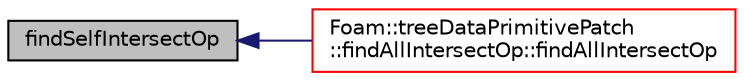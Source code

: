 digraph "findSelfIntersectOp"
{
  bgcolor="transparent";
  edge [fontname="Helvetica",fontsize="10",labelfontname="Helvetica",labelfontsize="10"];
  node [fontname="Helvetica",fontsize="10",shape=record];
  rankdir="LR";
  Node1 [label="findSelfIntersectOp",height=0.2,width=0.4,color="black", fillcolor="grey75", style="filled", fontcolor="black"];
  Node1 -> Node2 [dir="back",color="midnightblue",fontsize="10",style="solid",fontname="Helvetica"];
  Node2 [label="Foam::treeDataPrimitivePatch\l::findAllIntersectOp::findAllIntersectOp",height=0.2,width=0.4,color="red",URL="$a00804.html#aba7107f8a760162f11c2706eb85ba6cd"];
}
